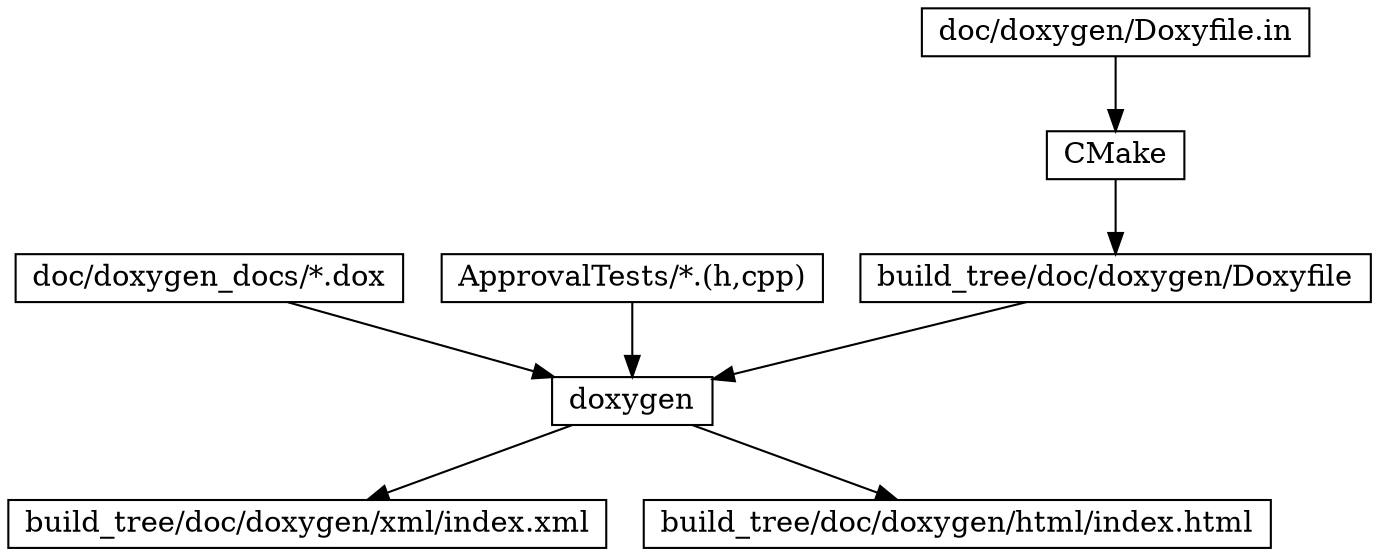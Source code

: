digraph doxygen_flow {
    rankdir = "TB"
    node [fontsize = 14, shape = box, height = 0.25]
    edge [fontsize = 14]

    "CMake"

    "Doxyfile.in" [label = "doc/doxygen/Doxyfile.in"]
    "Doxyfile.in" -> "CMake"
    "Doxyfile" [label = "build_tree/doc/doxygen/Doxyfile"]
    "CMake" -> "Doxyfile"

    "doxygen"

    "doxygen_dox_files" [label = "doc/doxygen_docs/*.dox"]
    "doxygen_dox_files" -> "doxygen"

    "Doxyfile" -> "doxygen"
    "ApprovalTests" [label = "ApprovalTests/*.(h,cpp)"]
    "ApprovalTests" -> "doxygen"

    "index.xml" [label = "build_tree/doc/doxygen/xml/index.xml"]
    "doxygen" -> "index.xml"

    "index.html" [label = "build_tree/doc/doxygen/html/index.html"]
    "doxygen" -> "index.html"
}
